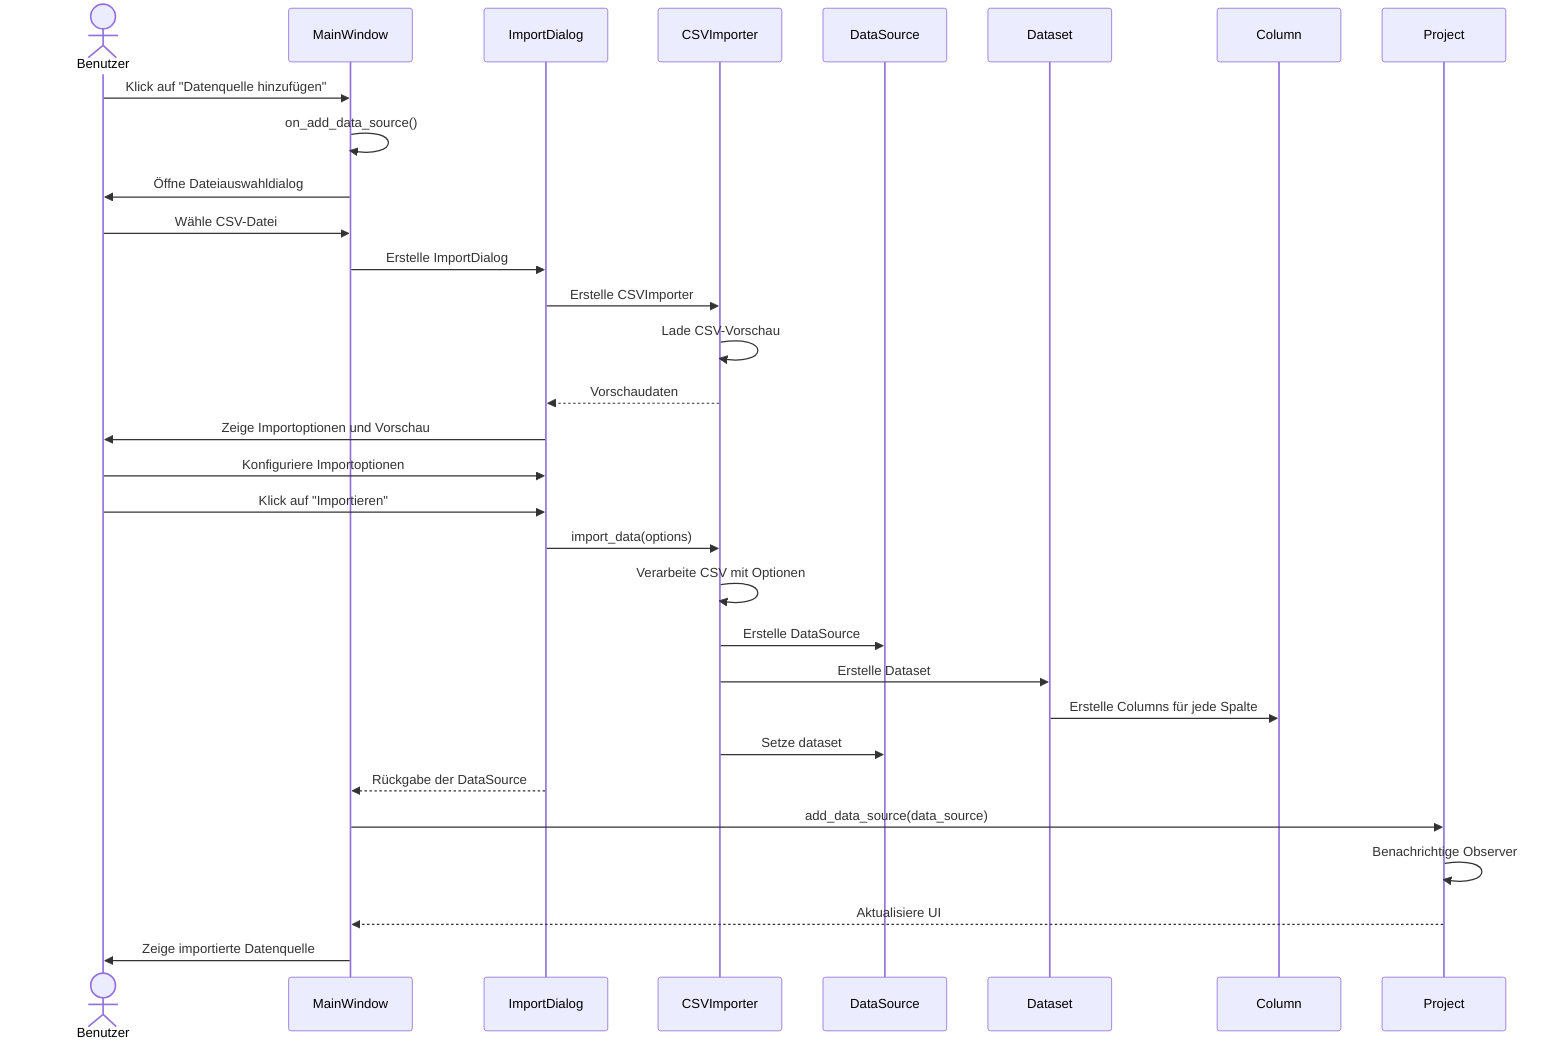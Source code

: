 sequenceDiagram
    actor User as Benutzer
    participant MW as MainWindow
    participant ID as ImportDialog
    participant CI as CSVImporter
    participant DS as DataSource
    participant D as Dataset
    participant C as Column
    participant P as Project
    
    User->>MW: Klick auf "Datenquelle hinzufügen"
    MW->>MW: on_add_data_source()
    MW->>User: Öffne Dateiauswahldialog
    User->>MW: Wähle CSV-Datei
    MW->>ID: Erstelle ImportDialog
    ID->>CI: Erstelle CSVImporter
    CI->>CI: Lade CSV-Vorschau
    CI-->>ID: Vorschaudaten
    ID->>User: Zeige Importoptionen und Vorschau
    User->>ID: Konfiguriere Importoptionen
    User->>ID: Klick auf "Importieren"
    ID->>CI: import_data(options)
    CI->>CI: Verarbeite CSV mit Optionen
    CI->>DS: Erstelle DataSource
    CI->>D: Erstelle Dataset
    D->>C: Erstelle Columns für jede Spalte
    CI->>DS: Setze dataset
    ID-->>MW: Rückgabe der DataSource
    MW->>P: add_data_source(data_source)
    P->>P: Benachrichtige Observer
    P-->>MW: Aktualisiere UI
    MW->>User: Zeige importierte Datenquelle